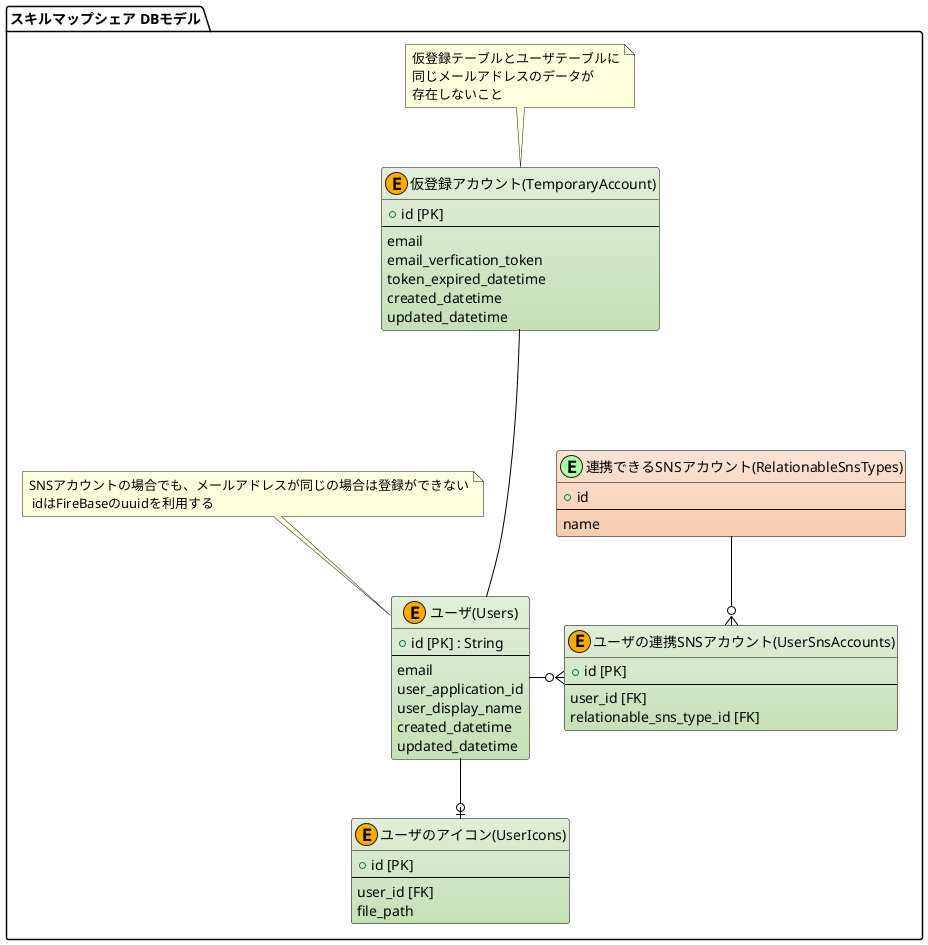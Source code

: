 @startuml

/'
  図の中で目立たせたいエンティティに着色するための
  色の名前（定数）を定義します。
'/
!define MAIN_ENTITY #E2EFDA-C6E0B4
!define MAIN_ENTITY_2 #FCE4D6-F8CBAD

/' 他の色も、用途が分りやすいように名前をつけます。 '/
!define METAL #F2F2F2-D9D9D9
!define MASTER_MARK_COLOR AAFFAA
!define TRANSACTION_MARK_COLOR FFAA00

/'
  デフォルトのスタイルを設定します。
  この場合の指定は class です。entity ではエラーになります。
'/
skinparam class {
    BackgroundColor METAL
    BorderColor Black
    ArrowColor Black
}

package "スキルマップシェア DBモデル" as atmedia {
      entity "仮登録アカウント(TemporaryAccount)" as TemporaryAccount <<E,TRANSACTION_MARK_COLOR>> MAIN_ENTITY {
        +id [PK]
        --
        email
        email_verfication_token
        token_expired_datetime
        created_datetime
        updated_datetime
      }
      entity "ユーザ(Users)" as Users <<E, TRANSACTION_MARK_COLOR>> MAIN_ENTITY {
          +id [PK] : String
          --
          email
          user_application_id
          user_display_name
          created_datetime
          updated_datetime
      }
      entity "ユーザのアイコン(UserIcons)" as UserIcons <<E, TRANSACTION_MARK_COLOR>>MAIN_ENTITY {
        +id [PK]
        --
        user_id [FK]
        file_path
      }
      entity "ユーザの連携SNSアカウント(UserSnsAccounts)" as UserSnsAccounts <<E, TRANSACTION_MARK_COLOR>> MAIN_ENTITY {
        +id [PK]
        --
        user_id [FK]
        relationable_sns_type_id [FK]
      }
      entity "連携できるSNSアカウント(RelationableSnsTypes)" as RelationableSnsTypes <<E, MASTER_MARK_COLOR>> MAIN_ENTITY_2 {
        +id
        --
        name
      }
    TemporaryAccount --do-- Users
    Users --o| UserIcons
    Users -ri-o{ UserSnsAccounts
    RelationableSnsTypes -do-o{ UserSnsAccounts
    note top of TemporaryAccount : 仮登録テーブルとユーザテーブルに\n同じメールアドレスのデータが\n存在しないこと
    note top of Users : SNSアカウントの場合でも、メールアドレスが同じの場合は登録ができない\n idはFireBaseのuuidを利用する
}
@enduml
